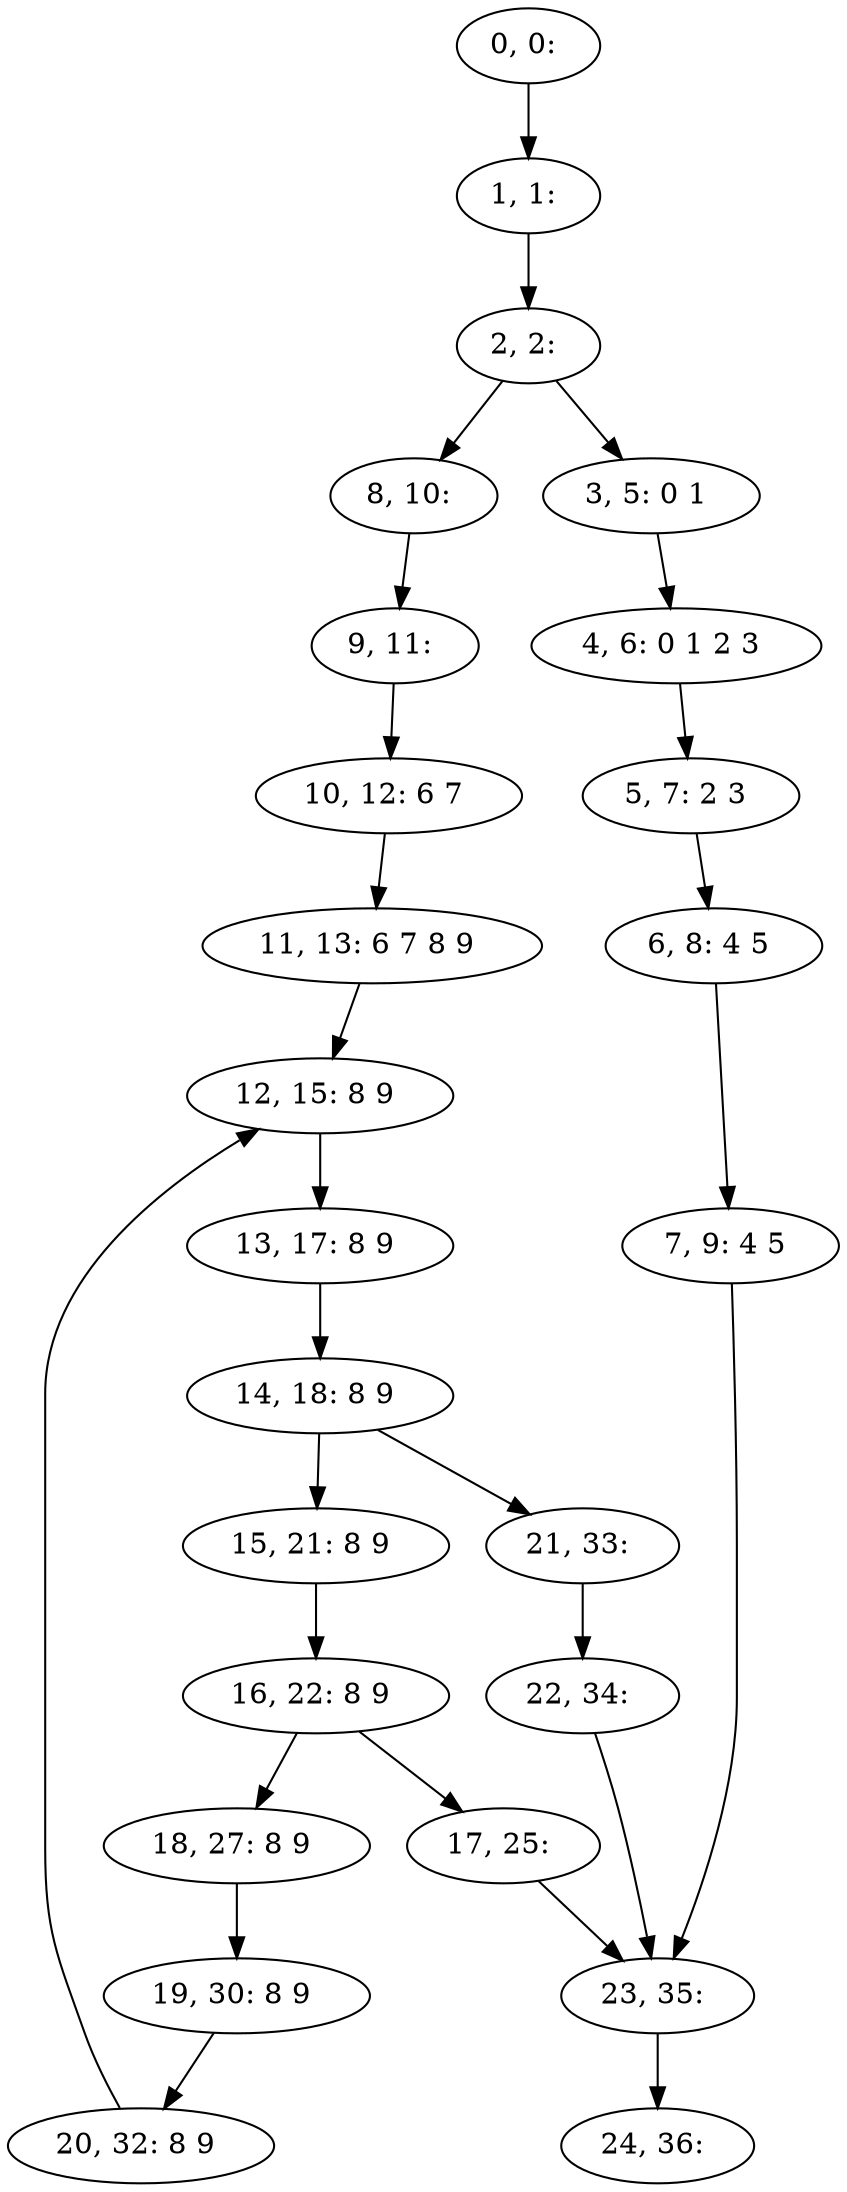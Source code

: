 digraph G {
0[label="0, 0: "];
1[label="1, 1: "];
2[label="2, 2: "];
3[label="3, 5: 0 1 "];
4[label="4, 6: 0 1 2 3 "];
5[label="5, 7: 2 3 "];
6[label="6, 8: 4 5 "];
7[label="7, 9: 4 5 "];
8[label="8, 10: "];
9[label="9, 11: "];
10[label="10, 12: 6 7 "];
11[label="11, 13: 6 7 8 9 "];
12[label="12, 15: 8 9 "];
13[label="13, 17: 8 9 "];
14[label="14, 18: 8 9 "];
15[label="15, 21: 8 9 "];
16[label="16, 22: 8 9 "];
17[label="17, 25: "];
18[label="18, 27: 8 9 "];
19[label="19, 30: 8 9 "];
20[label="20, 32: 8 9 "];
21[label="21, 33: "];
22[label="22, 34: "];
23[label="23, 35: "];
24[label="24, 36: "];
0->1 ;
1->2 ;
2->3 ;
2->8 ;
3->4 ;
4->5 ;
5->6 ;
6->7 ;
7->23 ;
8->9 ;
9->10 ;
10->11 ;
11->12 ;
12->13 ;
13->14 ;
14->15 ;
14->21 ;
15->16 ;
16->17 ;
16->18 ;
17->23 ;
18->19 ;
19->20 ;
20->12 ;
21->22 ;
22->23 ;
23->24 ;
}
